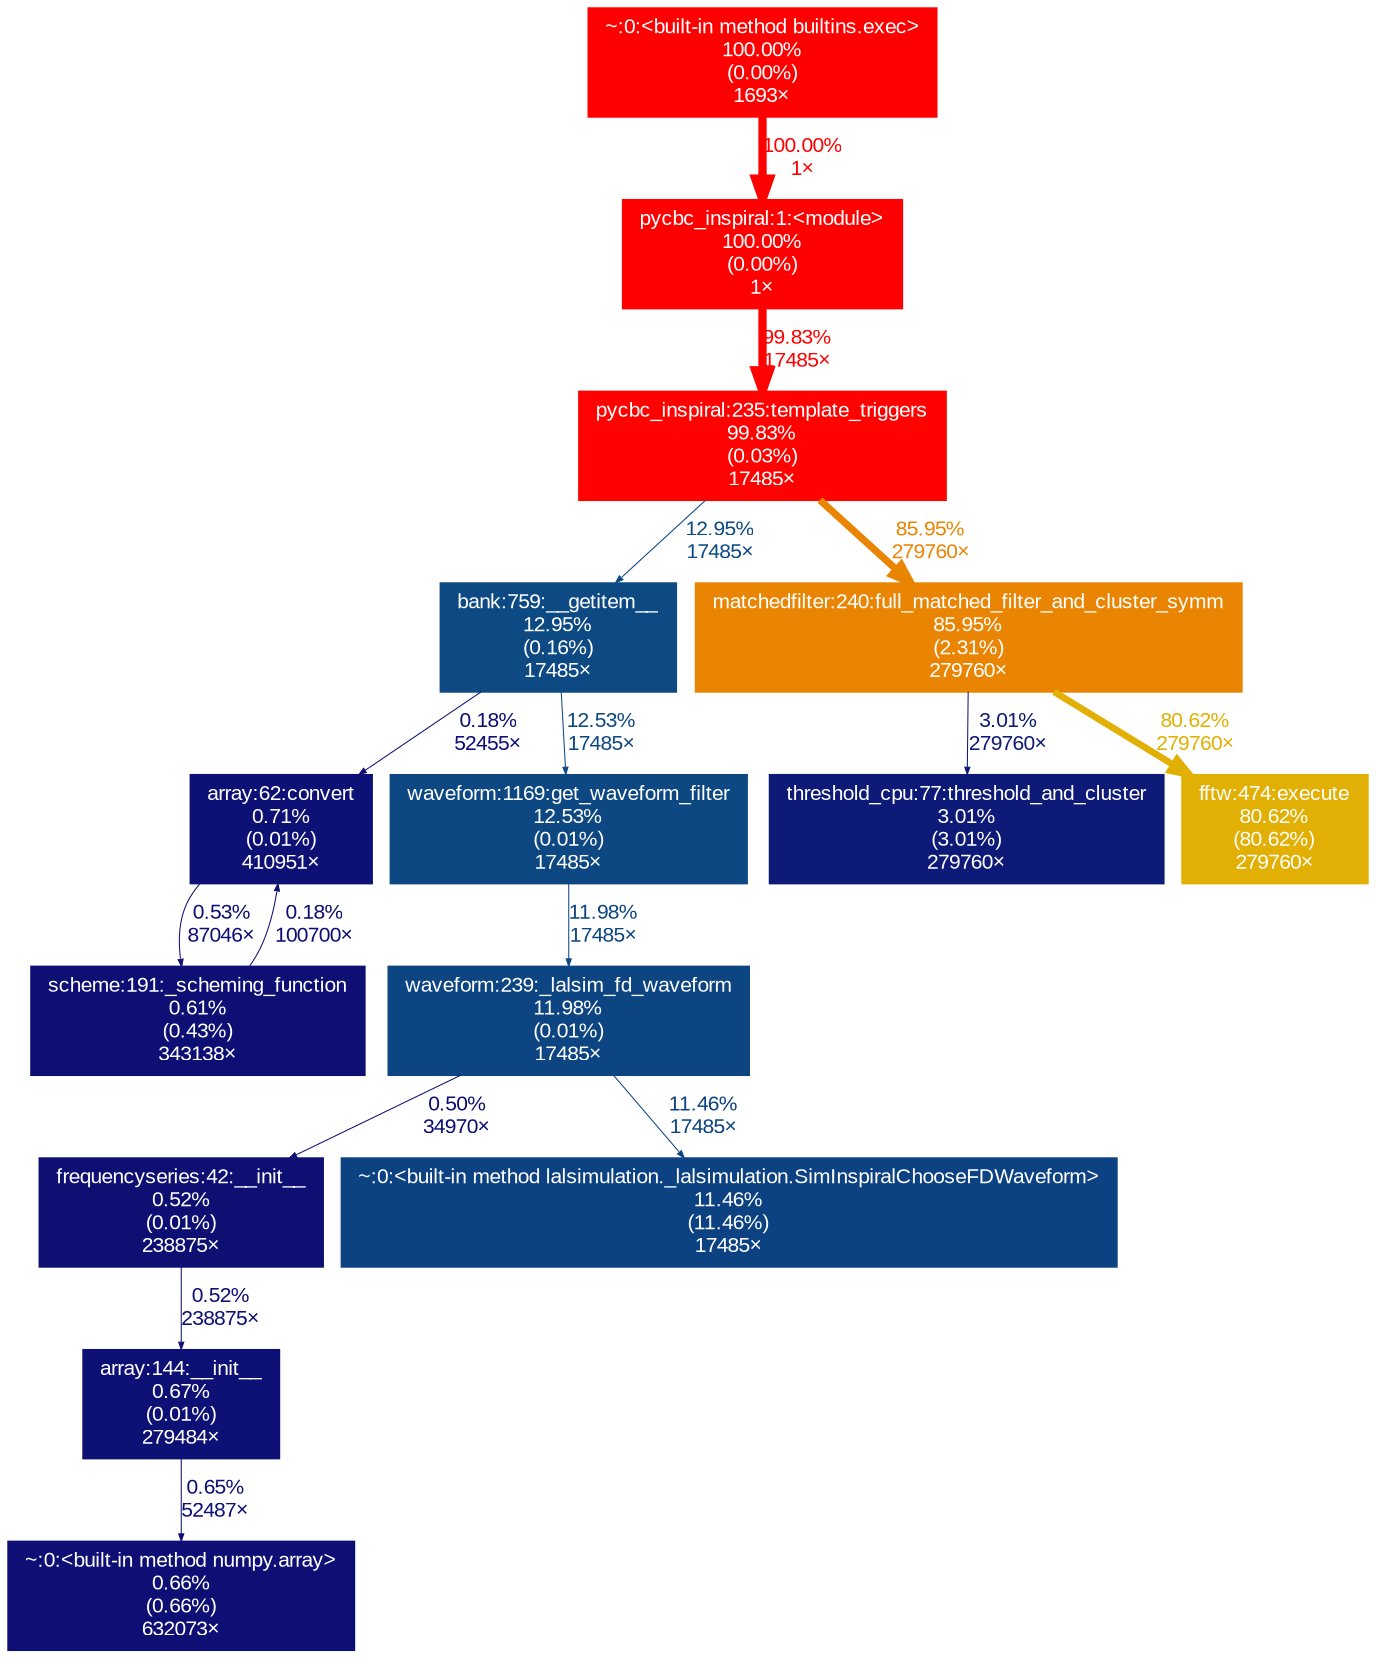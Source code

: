 digraph {
	graph [fontname=Arial, nodesep=0.125, ranksep=0.25];
	node [fontcolor=white, fontname=Arial, height=0, shape=box, style=filled, width=0];
	edge [fontname=Arial];
	575 [color="#ff0000", fontcolor="#ffffff", fontsize="10.00", label="pycbc_inspiral:1:<module>\n100.00%\n(0.00%)\n1×", tooltip="/Users/neereshkumarperla/miniconda3/envs/pycbc/bin/pycbc_inspiral"];
	575 -> 2392 [arrowsize="1.00", color="#ff0200", fontcolor="#ff0200", fontsize="10.00", label="99.83%\n17485×", labeldistance="3.99", penwidth="3.99"];
	1804 [color="#0d0f74", fontcolor="#ffffff", fontsize="10.00", label="scheme:191:_scheming_function\n0.61%\n(0.43%)\n343138×", tooltip="/Users/neereshkumarperla/miniconda3/envs/pycbc/lib/python3.11/site-packages/pycbc/scheme.py"];
	1804 -> 4580 [arrowsize="0.35", color="#0d0d73", fontcolor="#0d0d73", fontsize="10.00", label="0.18%\n100700×", labeldistance="0.50", penwidth="0.50"];
	1881 [color="#ff0000", fontcolor="#ffffff", fontsize="10.00", label="~:0:<built-in method builtins.exec>\n100.00%\n(0.00%)\n1693×", tooltip="~"];
	1881 -> 575 [arrowsize="1.00", color="#ff0000", fontcolor="#ff0000", fontsize="10.00", label="100.00%\n1×", labeldistance="4.00", penwidth="4.00"];
	2029 [color="#0d1074", fontcolor="#ffffff", fontsize="10.00", label="array:144:__init__\n0.67%\n(0.01%)\n279484×", tooltip="/Users/neereshkumarperla/miniconda3/envs/pycbc/lib/python3.11/site-packages/pycbc/types/array.py"];
	2029 -> 2731 [arrowsize="0.35", color="#0d0f74", fontcolor="#0d0f74", fontsize="10.00", label="0.65%\n52487×", labeldistance="0.50", penwidth="0.50"];
	2045 [color="#0d4a83", fontcolor="#ffffff", fontsize="10.00", label="bank:759:__getitem__\n12.95%\n(0.16%)\n17485×", tooltip="/Users/neereshkumarperla/miniconda3/envs/pycbc/lib/python3.11/site-packages/pycbc/waveform/bank.py"];
	2045 -> 2423 [arrowsize="0.35", color="#0d4883", fontcolor="#0d4883", fontsize="10.00", label="12.53%\n17485×", labeldistance="0.50", penwidth="0.50"];
	2045 -> 4580 [arrowsize="0.35", color="#0d0d73", fontcolor="#0d0d73", fontsize="10.00", label="0.18%\n52455×", labeldistance="0.50", penwidth="0.50"];
	2168 [color="#0d0f73", fontcolor="#ffffff", fontsize="10.00", label="frequencyseries:42:__init__\n0.52%\n(0.01%)\n238875×", tooltip="/Users/neereshkumarperla/miniconda3/envs/pycbc/lib/python3.11/site-packages/pycbc/types/frequencyseries.py"];
	2168 -> 2029 [arrowsize="0.35", color="#0d0f73", fontcolor="#0d0f73", fontsize="10.00", label="0.52%\n238875×", labeldistance="0.50", penwidth="0.50"];
	2392 [color="#ff0200", fontcolor="#ffffff", fontsize="10.00", label="pycbc_inspiral:235:template_triggers\n99.83%\n(0.03%)\n17485×", tooltip="/Users/neereshkumarperla/miniconda3/envs/pycbc/bin/pycbc_inspiral"];
	2392 -> 2045 [arrowsize="0.36", color="#0d4a83", fontcolor="#0d4a83", fontsize="10.00", label="12.95%\n17485×", labeldistance="0.52", penwidth="0.52"];
	2392 -> 2399 [arrowsize="0.93", color="#ea8503", fontcolor="#ea8503", fontsize="10.00", label="85.95%\n279760×", labeldistance="3.44", penwidth="3.44"];
	2399 [color="#ea8503", fontcolor="#ffffff", fontsize="10.00", label="matchedfilter:240:full_matched_filter_and_cluster_symm\n85.95%\n(2.31%)\n279760×", tooltip="/Users/neereshkumarperla/miniconda3/envs/pycbc/lib/python3.11/site-packages/pycbc/filter/matchedfilter.py"];
	2399 -> 4188 [arrowsize="0.35", color="#0d1a77", fontcolor="#0d1a77", fontsize="10.00", label="3.01%\n279760×", labeldistance="0.50", penwidth="0.50"];
	2399 -> 5084 [arrowsize="0.90", color="#e2b004", fontcolor="#e2b004", fontsize="10.00", label="80.62%\n279760×", labeldistance="3.22", penwidth="3.22"];
	2423 [color="#0d4883", fontcolor="#ffffff", fontsize="10.00", label="waveform:1169:get_waveform_filter\n12.53%\n(0.01%)\n17485×", tooltip="/Users/neereshkumarperla/miniconda3/envs/pycbc/lib/python3.11/site-packages/pycbc/waveform/waveform.py"];
	2423 -> 4693 [arrowsize="0.35", color="#0d4582", fontcolor="#0d4582", fontsize="10.00", label="11.98%\n17485×", labeldistance="0.50", penwidth="0.50"];
	2731 [color="#0d0f74", fontcolor="#ffffff", fontsize="10.00", label="~:0:<built-in method numpy.array>\n0.66%\n(0.66%)\n632073×", tooltip="~"];
	4188 [color="#0d1a77", fontcolor="#ffffff", fontsize="10.00", label="threshold_cpu:77:threshold_and_cluster\n3.01%\n(3.01%)\n279760×", tooltip="/Users/neereshkumarperla/miniconda3/envs/pycbc/lib/python3.11/site-packages/pycbc/events/threshold_cpu.py"];
	4580 [color="#0d1074", fontcolor="#ffffff", fontsize="10.00", label="array:62:convert\n0.71%\n(0.01%)\n410951×", tooltip="/Users/neereshkumarperla/miniconda3/envs/pycbc/lib/python3.11/site-packages/pycbc/types/array.py"];
	4580 -> 1804 [arrowsize="0.35", color="#0d0f73", fontcolor="#0d0f73", fontsize="10.00", label="0.53%\n87046×", labeldistance="0.50", penwidth="0.50"];
	4693 [color="#0d4582", fontcolor="#ffffff", fontsize="10.00", label="waveform:239:_lalsim_fd_waveform\n11.98%\n(0.01%)\n17485×", tooltip="/Users/neereshkumarperla/miniconda3/envs/pycbc/lib/python3.11/site-packages/pycbc/waveform/waveform.py"];
	4693 -> 2168 [arrowsize="0.35", color="#0d0f73", fontcolor="#0d0f73", fontsize="10.00", label="0.50%\n34970×", labeldistance="0.50", penwidth="0.50"];
	4693 -> 7986 [arrowsize="0.35", color="#0d4282", fontcolor="#0d4282", fontsize="10.00", label="11.46%\n17485×", labeldistance="0.50", penwidth="0.50"];
	5084 [color="#e2b004", fontcolor="#ffffff", fontsize="10.00", label="fftw:474:execute\n80.62%\n(80.62%)\n279760×", tooltip="/Users/neereshkumarperla/miniconda3/envs/pycbc/lib/python3.11/site-packages/pycbc/fft/fftw.py"];
	7986 [color="#0d4282", fontcolor="#ffffff", fontsize="10.00", label="~:0:<built-in method lalsimulation._lalsimulation.SimInspiralChooseFDWaveform>\n11.46%\n(11.46%)\n17485×", tooltip="~"];
}
